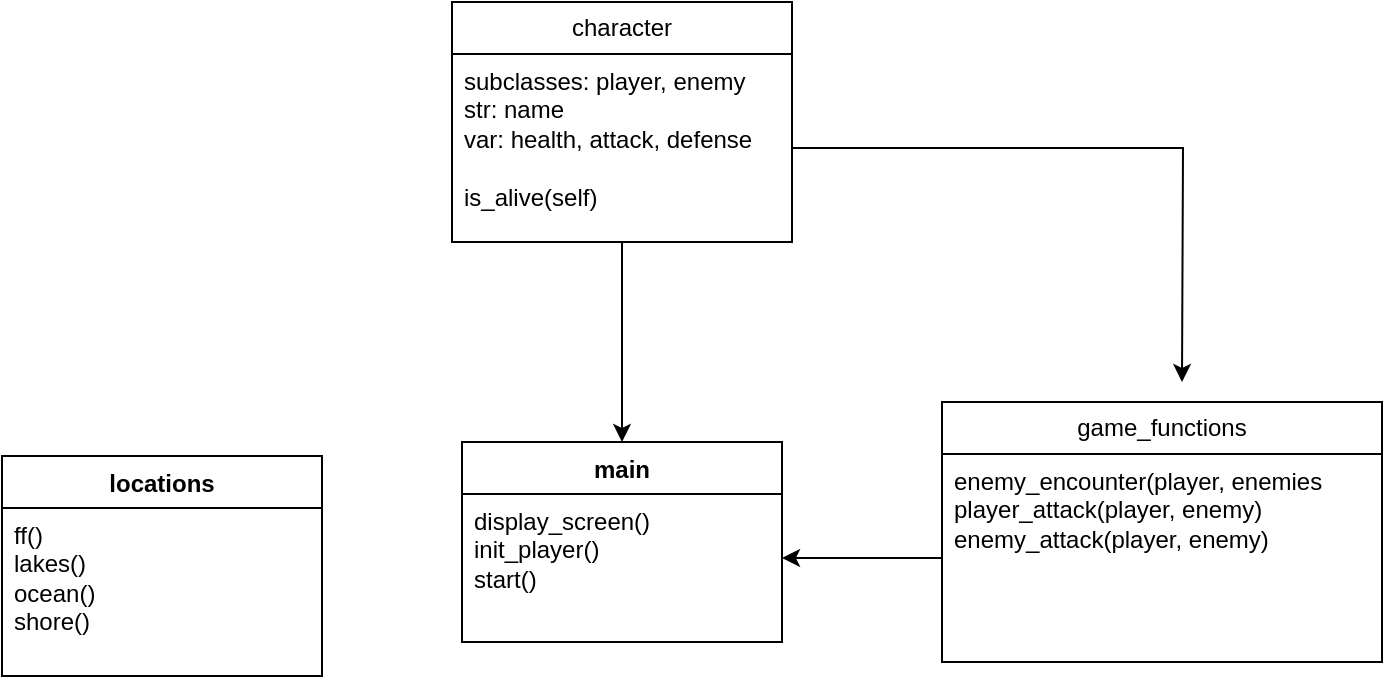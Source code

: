 <mxfile version="23.1.7" type="github">
  <diagram id="C5RBs43oDa-KdzZeNtuy" name="Page-1">
    <mxGraphModel dx="1132" dy="703" grid="1" gridSize="10" guides="1" tooltips="1" connect="1" arrows="1" fold="1" page="1" pageScale="1" pageWidth="827" pageHeight="1169" math="0" shadow="0">
      <root>
        <mxCell id="WIyWlLk6GJQsqaUBKTNV-0" />
        <mxCell id="WIyWlLk6GJQsqaUBKTNV-1" parent="WIyWlLk6GJQsqaUBKTNV-0" />
        <mxCell id="_0LoIk0KlAQmoxSzWcfu-0" value="main" style="swimlane;fontStyle=1;align=center;verticalAlign=top;childLayout=stackLayout;horizontal=1;startSize=26;horizontalStack=0;resizeParent=1;resizeParentMax=0;resizeLast=0;collapsible=1;marginBottom=0;whiteSpace=wrap;html=1;" vertex="1" parent="WIyWlLk6GJQsqaUBKTNV-1">
          <mxGeometry x="330" y="320" width="160" height="100" as="geometry" />
        </mxCell>
        <mxCell id="_0LoIk0KlAQmoxSzWcfu-1" value="display_screen()&lt;br&gt;init_player()&lt;br&gt;start()" style="text;strokeColor=none;fillColor=none;align=left;verticalAlign=top;spacingLeft=4;spacingRight=4;overflow=hidden;rotatable=0;points=[[0,0.5],[1,0.5]];portConstraint=eastwest;whiteSpace=wrap;html=1;" vertex="1" parent="_0LoIk0KlAQmoxSzWcfu-0">
          <mxGeometry y="26" width="160" height="74" as="geometry" />
        </mxCell>
        <mxCell id="_0LoIk0KlAQmoxSzWcfu-4" value="game_functions" style="swimlane;fontStyle=0;childLayout=stackLayout;horizontal=1;startSize=26;fillColor=none;horizontalStack=0;resizeParent=1;resizeParentMax=0;resizeLast=0;collapsible=1;marginBottom=0;whiteSpace=wrap;html=1;" vertex="1" parent="WIyWlLk6GJQsqaUBKTNV-1">
          <mxGeometry x="570" y="300" width="220" height="130" as="geometry" />
        </mxCell>
        <mxCell id="_0LoIk0KlAQmoxSzWcfu-10" style="edgeStyle=orthogonalEdgeStyle;rounded=0;orthogonalLoop=1;jettySize=auto;html=1;" edge="1" parent="_0LoIk0KlAQmoxSzWcfu-4" source="_0LoIk0KlAQmoxSzWcfu-5">
          <mxGeometry relative="1" as="geometry">
            <mxPoint x="-80" y="78" as="targetPoint" />
          </mxGeometry>
        </mxCell>
        <mxCell id="_0LoIk0KlAQmoxSzWcfu-5" value="enemy_encounter(player, enemies&lt;br&gt;player_attack(player, enemy)&lt;br&gt;enemy_attack(player, enemy)" style="text;strokeColor=none;fillColor=none;align=left;verticalAlign=top;spacingLeft=4;spacingRight=4;overflow=hidden;rotatable=0;points=[[0,0.5],[1,0.5]];portConstraint=eastwest;whiteSpace=wrap;html=1;" vertex="1" parent="_0LoIk0KlAQmoxSzWcfu-4">
          <mxGeometry y="26" width="220" height="104" as="geometry" />
        </mxCell>
        <mxCell id="_0LoIk0KlAQmoxSzWcfu-12" style="edgeStyle=orthogonalEdgeStyle;rounded=0;orthogonalLoop=1;jettySize=auto;html=1;entryX=0.5;entryY=0;entryDx=0;entryDy=0;" edge="1" parent="WIyWlLk6GJQsqaUBKTNV-1" source="_0LoIk0KlAQmoxSzWcfu-8" target="_0LoIk0KlAQmoxSzWcfu-0">
          <mxGeometry relative="1" as="geometry" />
        </mxCell>
        <mxCell id="_0LoIk0KlAQmoxSzWcfu-8" value="character" style="swimlane;fontStyle=0;childLayout=stackLayout;horizontal=1;startSize=26;fillColor=none;horizontalStack=0;resizeParent=1;resizeParentMax=0;resizeLast=0;collapsible=1;marginBottom=0;whiteSpace=wrap;html=1;" vertex="1" parent="WIyWlLk6GJQsqaUBKTNV-1">
          <mxGeometry x="325" y="100" width="170" height="120" as="geometry" />
        </mxCell>
        <mxCell id="_0LoIk0KlAQmoxSzWcfu-11" style="edgeStyle=orthogonalEdgeStyle;rounded=0;orthogonalLoop=1;jettySize=auto;html=1;" edge="1" parent="_0LoIk0KlAQmoxSzWcfu-8" source="_0LoIk0KlAQmoxSzWcfu-9">
          <mxGeometry relative="1" as="geometry">
            <mxPoint x="365" y="190" as="targetPoint" />
          </mxGeometry>
        </mxCell>
        <mxCell id="_0LoIk0KlAQmoxSzWcfu-9" value="subclasses: player, enemy&lt;br&gt;str: name&lt;br&gt;var: health, attack, defense&lt;br&gt;&lt;br&gt;is_alive(self)" style="text;strokeColor=none;fillColor=none;align=left;verticalAlign=top;spacingLeft=4;spacingRight=4;overflow=hidden;rotatable=0;points=[[0,0.5],[1,0.5]];portConstraint=eastwest;whiteSpace=wrap;html=1;" vertex="1" parent="_0LoIk0KlAQmoxSzWcfu-8">
          <mxGeometry y="26" width="170" height="94" as="geometry" />
        </mxCell>
        <mxCell id="_0LoIk0KlAQmoxSzWcfu-13" value="locations" style="swimlane;fontStyle=1;align=center;verticalAlign=top;childLayout=stackLayout;horizontal=1;startSize=26;horizontalStack=0;resizeParent=1;resizeParentMax=0;resizeLast=0;collapsible=1;marginBottom=0;whiteSpace=wrap;html=1;" vertex="1" parent="WIyWlLk6GJQsqaUBKTNV-1">
          <mxGeometry x="100" y="327" width="160" height="110" as="geometry" />
        </mxCell>
        <mxCell id="_0LoIk0KlAQmoxSzWcfu-14" value="ff()&lt;br&gt;lakes()&lt;br&gt;ocean()&lt;br&gt;shore()" style="text;strokeColor=none;fillColor=none;align=left;verticalAlign=top;spacingLeft=4;spacingRight=4;overflow=hidden;rotatable=0;points=[[0,0.5],[1,0.5]];portConstraint=eastwest;whiteSpace=wrap;html=1;" vertex="1" parent="_0LoIk0KlAQmoxSzWcfu-13">
          <mxGeometry y="26" width="160" height="84" as="geometry" />
        </mxCell>
      </root>
    </mxGraphModel>
  </diagram>
</mxfile>
